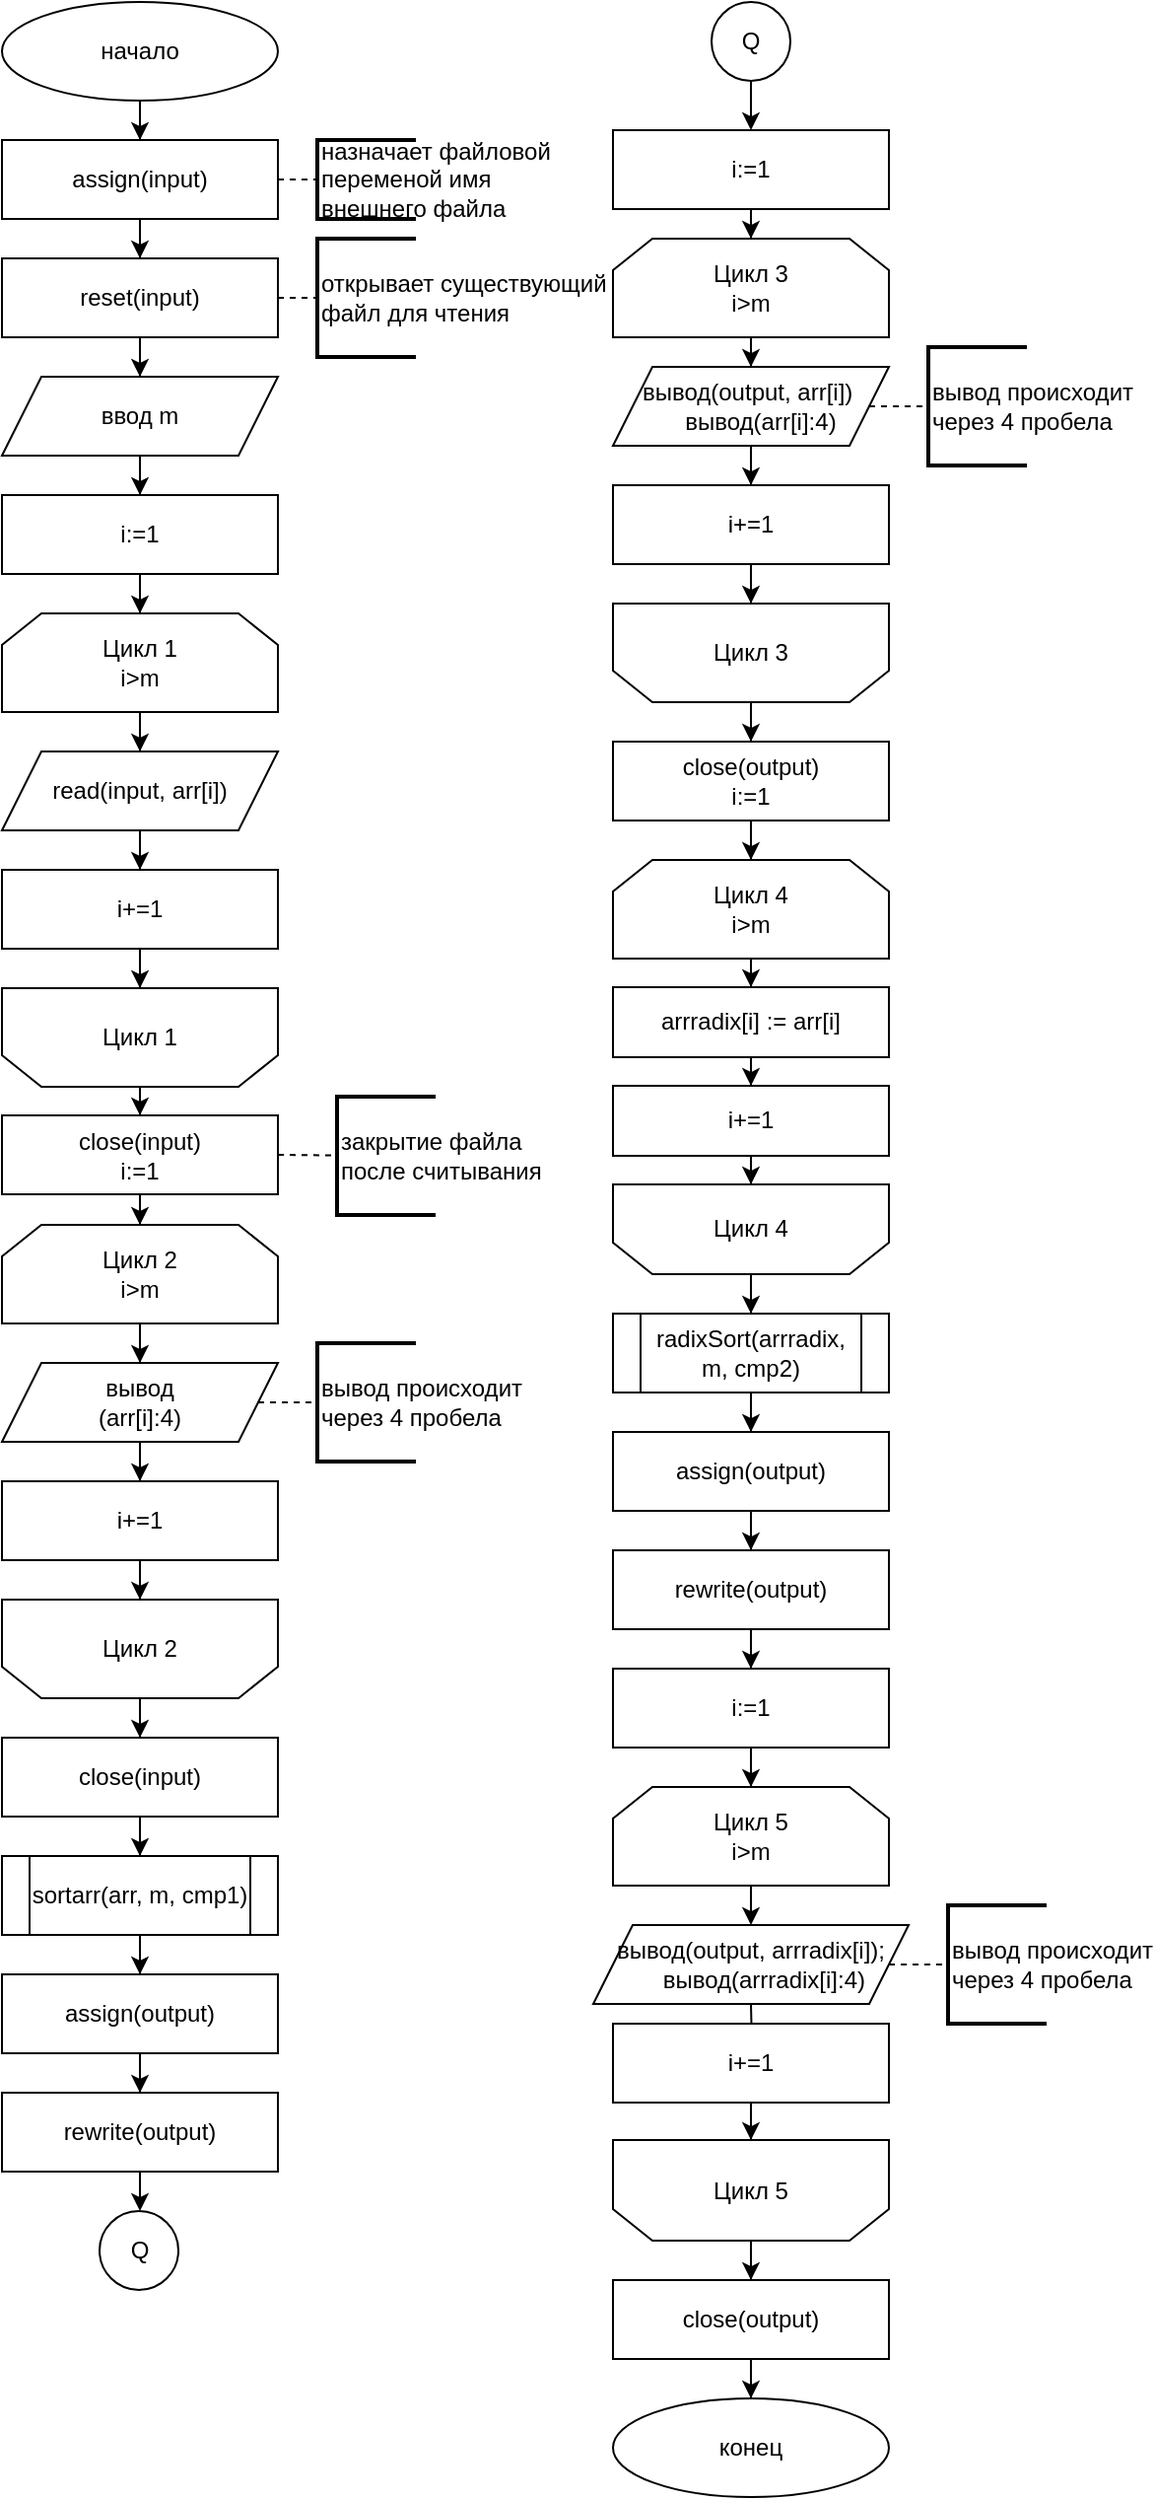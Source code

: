 <mxfile version="25.0.3">
  <diagram name="Страница — 1" id="T4vHSoEaz9Y3NxHWIX21">
    <mxGraphModel dx="1276" dy="555" grid="1" gridSize="10" guides="1" tooltips="1" connect="1" arrows="1" fold="1" page="1" pageScale="1" pageWidth="827" pageHeight="1169" math="0" shadow="0">
      <root>
        <mxCell id="0" />
        <mxCell id="1" parent="0" />
        <mxCell id="NSTDAEKcO842Duvz04iq-2" style="edgeStyle=orthogonalEdgeStyle;rounded=0;orthogonalLoop=1;jettySize=auto;html=1;" edge="1" parent="1" source="NSTDAEKcO842Duvz04iq-1" target="NSTDAEKcO842Duvz04iq-3">
          <mxGeometry relative="1" as="geometry">
            <mxPoint x="100" y="80" as="targetPoint" />
          </mxGeometry>
        </mxCell>
        <mxCell id="NSTDAEKcO842Duvz04iq-1" value="начало" style="ellipse;whiteSpace=wrap;html=1;" vertex="1" parent="1">
          <mxGeometry x="30" width="140" height="50" as="geometry" />
        </mxCell>
        <mxCell id="NSTDAEKcO842Duvz04iq-4" style="edgeStyle=orthogonalEdgeStyle;rounded=0;orthogonalLoop=1;jettySize=auto;html=1;" edge="1" parent="1" source="NSTDAEKcO842Duvz04iq-3" target="NSTDAEKcO842Duvz04iq-5">
          <mxGeometry relative="1" as="geometry">
            <mxPoint x="100" y="140" as="targetPoint" />
          </mxGeometry>
        </mxCell>
        <mxCell id="NSTDAEKcO842Duvz04iq-3" value="assign(input)" style="rounded=0;whiteSpace=wrap;html=1;" vertex="1" parent="1">
          <mxGeometry x="30" y="70" width="140" height="40" as="geometry" />
        </mxCell>
        <mxCell id="NSTDAEKcO842Duvz04iq-6" style="edgeStyle=orthogonalEdgeStyle;rounded=0;orthogonalLoop=1;jettySize=auto;html=1;" edge="1" parent="1" source="NSTDAEKcO842Duvz04iq-5" target="NSTDAEKcO842Duvz04iq-7">
          <mxGeometry relative="1" as="geometry">
            <mxPoint x="100" y="190" as="targetPoint" />
          </mxGeometry>
        </mxCell>
        <mxCell id="NSTDAEKcO842Duvz04iq-5" value="reset(input)" style="rounded=0;whiteSpace=wrap;html=1;" vertex="1" parent="1">
          <mxGeometry x="30" y="130" width="140" height="40" as="geometry" />
        </mxCell>
        <mxCell id="NSTDAEKcO842Duvz04iq-8" style="edgeStyle=orthogonalEdgeStyle;rounded=0;orthogonalLoop=1;jettySize=auto;html=1;" edge="1" parent="1" source="NSTDAEKcO842Duvz04iq-7" target="NSTDAEKcO842Duvz04iq-9">
          <mxGeometry relative="1" as="geometry">
            <mxPoint x="100" y="250" as="targetPoint" />
          </mxGeometry>
        </mxCell>
        <mxCell id="NSTDAEKcO842Duvz04iq-7" value="ввод m" style="shape=parallelogram;perimeter=parallelogramPerimeter;whiteSpace=wrap;html=1;fixedSize=1;" vertex="1" parent="1">
          <mxGeometry x="30" y="190" width="140" height="40" as="geometry" />
        </mxCell>
        <mxCell id="NSTDAEKcO842Duvz04iq-11" style="edgeStyle=orthogonalEdgeStyle;rounded=0;orthogonalLoop=1;jettySize=auto;html=1;" edge="1" parent="1" source="NSTDAEKcO842Duvz04iq-9" target="NSTDAEKcO842Duvz04iq-12">
          <mxGeometry relative="1" as="geometry">
            <mxPoint x="100" y="310" as="targetPoint" />
          </mxGeometry>
        </mxCell>
        <mxCell id="NSTDAEKcO842Duvz04iq-9" value="i:=1" style="rounded=0;whiteSpace=wrap;html=1;" vertex="1" parent="1">
          <mxGeometry x="30" y="250" width="140" height="40" as="geometry" />
        </mxCell>
        <mxCell id="NSTDAEKcO842Duvz04iq-14" style="edgeStyle=orthogonalEdgeStyle;rounded=0;orthogonalLoop=1;jettySize=auto;html=1;" edge="1" parent="1" source="NSTDAEKcO842Duvz04iq-12" target="NSTDAEKcO842Duvz04iq-15">
          <mxGeometry relative="1" as="geometry">
            <mxPoint x="100" y="390" as="targetPoint" />
          </mxGeometry>
        </mxCell>
        <mxCell id="NSTDAEKcO842Duvz04iq-12" value="Цикл 1&lt;div&gt;i&amp;gt;m&lt;/div&gt;" style="shape=loopLimit;whiteSpace=wrap;html=1;" vertex="1" parent="1">
          <mxGeometry x="30" y="310" width="140" height="50" as="geometry" />
        </mxCell>
        <mxCell id="NSTDAEKcO842Duvz04iq-16" style="edgeStyle=orthogonalEdgeStyle;rounded=0;orthogonalLoop=1;jettySize=auto;html=1;" edge="1" parent="1" source="NSTDAEKcO842Duvz04iq-22" target="NSTDAEKcO842Duvz04iq-17">
          <mxGeometry relative="1" as="geometry">
            <mxPoint x="100" y="440" as="targetPoint" />
          </mxGeometry>
        </mxCell>
        <mxCell id="NSTDAEKcO842Duvz04iq-15" value="read(input, arr[i])" style="shape=parallelogram;perimeter=parallelogramPerimeter;whiteSpace=wrap;html=1;fixedSize=1;" vertex="1" parent="1">
          <mxGeometry x="30" y="380" width="140" height="40" as="geometry" />
        </mxCell>
        <mxCell id="NSTDAEKcO842Duvz04iq-18" style="edgeStyle=orthogonalEdgeStyle;rounded=0;orthogonalLoop=1;jettySize=auto;html=1;" edge="1" parent="1" source="NSTDAEKcO842Duvz04iq-17" target="NSTDAEKcO842Duvz04iq-19">
          <mxGeometry relative="1" as="geometry">
            <mxPoint x="100" y="520" as="targetPoint" />
          </mxGeometry>
        </mxCell>
        <mxCell id="NSTDAEKcO842Duvz04iq-17" value="Цикл 1" style="shape=loopLimit;whiteSpace=wrap;html=1;direction=west;" vertex="1" parent="1">
          <mxGeometry x="30" y="500" width="140" height="50" as="geometry" />
        </mxCell>
        <mxCell id="NSTDAEKcO842Duvz04iq-20" style="edgeStyle=orthogonalEdgeStyle;rounded=0;orthogonalLoop=1;jettySize=auto;html=1;" edge="1" parent="1" source="NSTDAEKcO842Duvz04iq-19" target="NSTDAEKcO842Duvz04iq-21">
          <mxGeometry relative="1" as="geometry">
            <mxPoint x="100" y="580" as="targetPoint" />
          </mxGeometry>
        </mxCell>
        <mxCell id="NSTDAEKcO842Duvz04iq-19" value="close(input)&lt;div&gt;i:=1&lt;/div&gt;" style="rounded=0;whiteSpace=wrap;html=1;" vertex="1" parent="1">
          <mxGeometry x="30" y="564.5" width="140" height="40" as="geometry" />
        </mxCell>
        <mxCell id="NSTDAEKcO842Duvz04iq-24" style="edgeStyle=orthogonalEdgeStyle;rounded=0;orthogonalLoop=1;jettySize=auto;html=1;" edge="1" parent="1" source="NSTDAEKcO842Duvz04iq-21" target="NSTDAEKcO842Duvz04iq-25">
          <mxGeometry relative="1" as="geometry">
            <mxPoint x="100" y="690" as="targetPoint" />
          </mxGeometry>
        </mxCell>
        <mxCell id="NSTDAEKcO842Duvz04iq-21" value="Цикл 2&lt;div&gt;i&amp;gt;m&lt;/div&gt;" style="shape=loopLimit;whiteSpace=wrap;html=1;" vertex="1" parent="1">
          <mxGeometry x="30" y="620" width="140" height="50" as="geometry" />
        </mxCell>
        <mxCell id="NSTDAEKcO842Duvz04iq-23" value="" style="edgeStyle=orthogonalEdgeStyle;rounded=0;orthogonalLoop=1;jettySize=auto;html=1;" edge="1" parent="1" source="NSTDAEKcO842Duvz04iq-15" target="NSTDAEKcO842Duvz04iq-22">
          <mxGeometry relative="1" as="geometry">
            <mxPoint x="100" y="480" as="targetPoint" />
            <mxPoint x="100" y="420" as="sourcePoint" />
          </mxGeometry>
        </mxCell>
        <mxCell id="NSTDAEKcO842Duvz04iq-22" value="i+=1" style="rounded=0;whiteSpace=wrap;html=1;" vertex="1" parent="1">
          <mxGeometry x="30" y="440" width="140" height="40" as="geometry" />
        </mxCell>
        <mxCell id="NSTDAEKcO842Duvz04iq-26" style="edgeStyle=orthogonalEdgeStyle;rounded=0;orthogonalLoop=1;jettySize=auto;html=1;" edge="1" parent="1" source="NSTDAEKcO842Duvz04iq-25" target="NSTDAEKcO842Duvz04iq-27">
          <mxGeometry relative="1" as="geometry">
            <mxPoint x="100" y="750" as="targetPoint" />
          </mxGeometry>
        </mxCell>
        <mxCell id="NSTDAEKcO842Duvz04iq-25" value="вывод&lt;div&gt;(arr[i]:4)&lt;/div&gt;" style="shape=parallelogram;perimeter=parallelogramPerimeter;whiteSpace=wrap;html=1;fixedSize=1;" vertex="1" parent="1">
          <mxGeometry x="30" y="690" width="140" height="40" as="geometry" />
        </mxCell>
        <mxCell id="NSTDAEKcO842Duvz04iq-28" style="edgeStyle=orthogonalEdgeStyle;rounded=0;orthogonalLoop=1;jettySize=auto;html=1;" edge="1" parent="1" source="NSTDAEKcO842Duvz04iq-27" target="NSTDAEKcO842Duvz04iq-29">
          <mxGeometry relative="1" as="geometry">
            <mxPoint x="100" y="820" as="targetPoint" />
          </mxGeometry>
        </mxCell>
        <mxCell id="NSTDAEKcO842Duvz04iq-27" value="i+=1" style="rounded=0;whiteSpace=wrap;html=1;" vertex="1" parent="1">
          <mxGeometry x="30" y="750" width="140" height="40" as="geometry" />
        </mxCell>
        <mxCell id="NSTDAEKcO842Duvz04iq-31" style="edgeStyle=orthogonalEdgeStyle;rounded=0;orthogonalLoop=1;jettySize=auto;html=1;" edge="1" parent="1" source="NSTDAEKcO842Duvz04iq-29" target="NSTDAEKcO842Duvz04iq-32">
          <mxGeometry relative="1" as="geometry">
            <mxPoint x="100" y="880" as="targetPoint" />
          </mxGeometry>
        </mxCell>
        <mxCell id="NSTDAEKcO842Duvz04iq-29" value="Цикл 2" style="shape=loopLimit;whiteSpace=wrap;html=1;direction=west;" vertex="1" parent="1">
          <mxGeometry x="30" y="810" width="140" height="50" as="geometry" />
        </mxCell>
        <mxCell id="NSTDAEKcO842Duvz04iq-33" style="edgeStyle=orthogonalEdgeStyle;rounded=0;orthogonalLoop=1;jettySize=auto;html=1;" edge="1" parent="1" source="NSTDAEKcO842Duvz04iq-32" target="NSTDAEKcO842Duvz04iq-34">
          <mxGeometry relative="1" as="geometry">
            <mxPoint x="100" y="940" as="targetPoint" />
          </mxGeometry>
        </mxCell>
        <mxCell id="NSTDAEKcO842Duvz04iq-32" value="close(input)" style="rounded=0;whiteSpace=wrap;html=1;" vertex="1" parent="1">
          <mxGeometry x="30" y="880" width="140" height="40" as="geometry" />
        </mxCell>
        <mxCell id="NSTDAEKcO842Duvz04iq-35" style="edgeStyle=orthogonalEdgeStyle;rounded=0;orthogonalLoop=1;jettySize=auto;html=1;" edge="1" parent="1" source="NSTDAEKcO842Duvz04iq-34" target="NSTDAEKcO842Duvz04iq-36">
          <mxGeometry relative="1" as="geometry">
            <mxPoint x="100" y="1000" as="targetPoint" />
          </mxGeometry>
        </mxCell>
        <mxCell id="NSTDAEKcO842Duvz04iq-34" value="sortarr(arr, m, cmp1)" style="shape=process;whiteSpace=wrap;html=1;backgroundOutline=1;" vertex="1" parent="1">
          <mxGeometry x="30" y="940" width="140" height="40" as="geometry" />
        </mxCell>
        <mxCell id="NSTDAEKcO842Duvz04iq-37" style="edgeStyle=orthogonalEdgeStyle;rounded=0;orthogonalLoop=1;jettySize=auto;html=1;" edge="1" parent="1" source="NSTDAEKcO842Duvz04iq-36" target="NSTDAEKcO842Duvz04iq-38">
          <mxGeometry relative="1" as="geometry">
            <mxPoint x="100" y="1060" as="targetPoint" />
          </mxGeometry>
        </mxCell>
        <mxCell id="NSTDAEKcO842Duvz04iq-36" value="assign(output)" style="rounded=0;whiteSpace=wrap;html=1;" vertex="1" parent="1">
          <mxGeometry x="30" y="1000" width="140" height="40" as="geometry" />
        </mxCell>
        <mxCell id="NSTDAEKcO842Duvz04iq-39" style="edgeStyle=orthogonalEdgeStyle;rounded=0;orthogonalLoop=1;jettySize=auto;html=1;" edge="1" parent="1" source="NSTDAEKcO842Duvz04iq-38" target="NSTDAEKcO842Duvz04iq-40">
          <mxGeometry relative="1" as="geometry">
            <mxPoint x="100" y="1120" as="targetPoint" />
          </mxGeometry>
        </mxCell>
        <mxCell id="NSTDAEKcO842Duvz04iq-38" value="rewrite(output)" style="rounded=0;whiteSpace=wrap;html=1;" vertex="1" parent="1">
          <mxGeometry x="30" y="1060" width="140" height="40" as="geometry" />
        </mxCell>
        <mxCell id="NSTDAEKcO842Duvz04iq-40" value="Q" style="ellipse;whiteSpace=wrap;html=1;aspect=fixed;" vertex="1" parent="1">
          <mxGeometry x="79.5" y="1120" width="40" height="40" as="geometry" />
        </mxCell>
        <mxCell id="NSTDAEKcO842Duvz04iq-42" style="edgeStyle=orthogonalEdgeStyle;rounded=0;orthogonalLoop=1;jettySize=auto;html=1;" edge="1" parent="1" source="NSTDAEKcO842Duvz04iq-41" target="NSTDAEKcO842Duvz04iq-43">
          <mxGeometry relative="1" as="geometry">
            <mxPoint x="410" y="65" as="targetPoint" />
          </mxGeometry>
        </mxCell>
        <mxCell id="NSTDAEKcO842Duvz04iq-41" value="Q" style="ellipse;whiteSpace=wrap;html=1;aspect=fixed;" vertex="1" parent="1">
          <mxGeometry x="390" width="40" height="40" as="geometry" />
        </mxCell>
        <mxCell id="NSTDAEKcO842Duvz04iq-44" style="edgeStyle=orthogonalEdgeStyle;rounded=0;orthogonalLoop=1;jettySize=auto;html=1;" edge="1" parent="1" source="NSTDAEKcO842Duvz04iq-43" target="NSTDAEKcO842Duvz04iq-45">
          <mxGeometry relative="1" as="geometry">
            <mxPoint x="410" y="125" as="targetPoint" />
          </mxGeometry>
        </mxCell>
        <mxCell id="NSTDAEKcO842Duvz04iq-43" value="i:=1" style="rounded=0;whiteSpace=wrap;html=1;" vertex="1" parent="1">
          <mxGeometry x="340" y="65" width="140" height="40" as="geometry" />
        </mxCell>
        <mxCell id="NSTDAEKcO842Duvz04iq-46" style="edgeStyle=orthogonalEdgeStyle;rounded=0;orthogonalLoop=1;jettySize=auto;html=1;" edge="1" parent="1" source="NSTDAEKcO842Duvz04iq-45" target="NSTDAEKcO842Duvz04iq-47">
          <mxGeometry relative="1" as="geometry">
            <mxPoint x="410" y="195" as="targetPoint" />
          </mxGeometry>
        </mxCell>
        <mxCell id="NSTDAEKcO842Duvz04iq-45" value="Цикл 3&lt;div&gt;i&amp;gt;m&lt;/div&gt;" style="shape=loopLimit;whiteSpace=wrap;html=1;" vertex="1" parent="1">
          <mxGeometry x="340" y="120" width="140" height="50" as="geometry" />
        </mxCell>
        <mxCell id="NSTDAEKcO842Duvz04iq-48" style="edgeStyle=orthogonalEdgeStyle;rounded=0;orthogonalLoop=1;jettySize=auto;html=1;" edge="1" parent="1" source="NSTDAEKcO842Duvz04iq-47" target="NSTDAEKcO842Duvz04iq-49">
          <mxGeometry relative="1" as="geometry">
            <mxPoint x="410" y="245" as="targetPoint" />
          </mxGeometry>
        </mxCell>
        <mxCell id="NSTDAEKcO842Duvz04iq-47" value="&lt;div&gt;вывод(output, arr[i])&amp;nbsp;&lt;/div&gt;&lt;div&gt;&amp;nbsp; &amp;nbsp;вывод(arr[i]:4)&lt;/div&gt;" style="shape=parallelogram;perimeter=parallelogramPerimeter;whiteSpace=wrap;html=1;fixedSize=1;" vertex="1" parent="1">
          <mxGeometry x="340" y="185" width="140" height="40" as="geometry" />
        </mxCell>
        <mxCell id="NSTDAEKcO842Duvz04iq-50" style="edgeStyle=orthogonalEdgeStyle;rounded=0;orthogonalLoop=1;jettySize=auto;html=1;" edge="1" parent="1" source="NSTDAEKcO842Duvz04iq-49" target="NSTDAEKcO842Duvz04iq-51">
          <mxGeometry relative="1" as="geometry">
            <mxPoint x="410" y="305" as="targetPoint" />
          </mxGeometry>
        </mxCell>
        <mxCell id="NSTDAEKcO842Duvz04iq-49" value="i+=1" style="rounded=0;whiteSpace=wrap;html=1;" vertex="1" parent="1">
          <mxGeometry x="340" y="245" width="140" height="40" as="geometry" />
        </mxCell>
        <mxCell id="NSTDAEKcO842Duvz04iq-52" style="edgeStyle=orthogonalEdgeStyle;rounded=0;orthogonalLoop=1;jettySize=auto;html=1;" edge="1" parent="1" source="NSTDAEKcO842Duvz04iq-51" target="NSTDAEKcO842Duvz04iq-53">
          <mxGeometry relative="1" as="geometry">
            <mxPoint x="410" y="375" as="targetPoint" />
          </mxGeometry>
        </mxCell>
        <mxCell id="NSTDAEKcO842Duvz04iq-51" value="Цикл 3" style="shape=loopLimit;whiteSpace=wrap;html=1;direction=west;" vertex="1" parent="1">
          <mxGeometry x="340" y="305" width="140" height="50" as="geometry" />
        </mxCell>
        <mxCell id="NSTDAEKcO842Duvz04iq-54" style="edgeStyle=orthogonalEdgeStyle;rounded=0;orthogonalLoop=1;jettySize=auto;html=1;" edge="1" parent="1" source="NSTDAEKcO842Duvz04iq-53" target="NSTDAEKcO842Duvz04iq-55">
          <mxGeometry relative="1" as="geometry">
            <mxPoint x="410" y="435" as="targetPoint" />
          </mxGeometry>
        </mxCell>
        <mxCell id="NSTDAEKcO842Duvz04iq-53" value="close(output)&lt;div&gt;i:=1&lt;/div&gt;" style="rounded=0;whiteSpace=wrap;html=1;" vertex="1" parent="1">
          <mxGeometry x="340" y="375" width="140" height="40" as="geometry" />
        </mxCell>
        <mxCell id="NSTDAEKcO842Duvz04iq-56" style="edgeStyle=orthogonalEdgeStyle;rounded=0;orthogonalLoop=1;jettySize=auto;html=1;" edge="1" parent="1" source="NSTDAEKcO842Duvz04iq-55" target="NSTDAEKcO842Duvz04iq-57">
          <mxGeometry relative="1" as="geometry">
            <mxPoint x="410" y="505" as="targetPoint" />
          </mxGeometry>
        </mxCell>
        <mxCell id="NSTDAEKcO842Duvz04iq-55" value="Цикл 4&lt;div&gt;i&amp;gt;m&lt;/div&gt;" style="shape=loopLimit;whiteSpace=wrap;html=1;" vertex="1" parent="1">
          <mxGeometry x="340" y="435" width="140" height="50" as="geometry" />
        </mxCell>
        <mxCell id="NSTDAEKcO842Duvz04iq-58" style="edgeStyle=orthogonalEdgeStyle;rounded=0;orthogonalLoop=1;jettySize=auto;html=1;" edge="1" parent="1" source="NSTDAEKcO842Duvz04iq-57" target="NSTDAEKcO842Duvz04iq-59">
          <mxGeometry relative="1" as="geometry">
            <mxPoint x="410" y="555" as="targetPoint" />
          </mxGeometry>
        </mxCell>
        <mxCell id="NSTDAEKcO842Duvz04iq-57" value="arrradix[i] := arr[i]" style="rounded=0;whiteSpace=wrap;html=1;" vertex="1" parent="1">
          <mxGeometry x="340" y="499.5" width="140" height="35.5" as="geometry" />
        </mxCell>
        <mxCell id="NSTDAEKcO842Duvz04iq-60" style="edgeStyle=orthogonalEdgeStyle;rounded=0;orthogonalLoop=1;jettySize=auto;html=1;" edge="1" parent="1" source="NSTDAEKcO842Duvz04iq-59" target="NSTDAEKcO842Duvz04iq-61">
          <mxGeometry relative="1" as="geometry">
            <mxPoint x="410" y="605" as="targetPoint" />
          </mxGeometry>
        </mxCell>
        <mxCell id="NSTDAEKcO842Duvz04iq-59" value="i+=1" style="rounded=0;whiteSpace=wrap;html=1;" vertex="1" parent="1">
          <mxGeometry x="340" y="549.5" width="140" height="35.5" as="geometry" />
        </mxCell>
        <mxCell id="NSTDAEKcO842Duvz04iq-62" style="edgeStyle=orthogonalEdgeStyle;rounded=0;orthogonalLoop=1;jettySize=auto;html=1;" edge="1" parent="1" source="NSTDAEKcO842Duvz04iq-61" target="NSTDAEKcO842Duvz04iq-64">
          <mxGeometry relative="1" as="geometry">
            <mxPoint x="410" y="665" as="targetPoint" />
          </mxGeometry>
        </mxCell>
        <mxCell id="NSTDAEKcO842Duvz04iq-61" value="Цикл 4" style="shape=loopLimit;whiteSpace=wrap;html=1;direction=west;" vertex="1" parent="1">
          <mxGeometry x="340" y="599.5" width="140" height="45.5" as="geometry" />
        </mxCell>
        <mxCell id="NSTDAEKcO842Duvz04iq-65" style="edgeStyle=orthogonalEdgeStyle;rounded=0;orthogonalLoop=1;jettySize=auto;html=1;" edge="1" parent="1" source="NSTDAEKcO842Duvz04iq-64" target="NSTDAEKcO842Duvz04iq-66">
          <mxGeometry relative="1" as="geometry">
            <mxPoint x="410" y="725" as="targetPoint" />
          </mxGeometry>
        </mxCell>
        <mxCell id="NSTDAEKcO842Duvz04iq-64" value="radixSort(arrradix, m, cmp2)" style="shape=process;whiteSpace=wrap;html=1;backgroundOutline=1;" vertex="1" parent="1">
          <mxGeometry x="340" y="665" width="140" height="40" as="geometry" />
        </mxCell>
        <mxCell id="NSTDAEKcO842Duvz04iq-67" style="edgeStyle=orthogonalEdgeStyle;rounded=0;orthogonalLoop=1;jettySize=auto;html=1;" edge="1" parent="1" source="NSTDAEKcO842Duvz04iq-66" target="NSTDAEKcO842Duvz04iq-68">
          <mxGeometry relative="1" as="geometry">
            <mxPoint x="410" y="785" as="targetPoint" />
          </mxGeometry>
        </mxCell>
        <mxCell id="NSTDAEKcO842Duvz04iq-66" value="assign(output)" style="rounded=0;whiteSpace=wrap;html=1;" vertex="1" parent="1">
          <mxGeometry x="340" y="725" width="140" height="40" as="geometry" />
        </mxCell>
        <mxCell id="NSTDAEKcO842Duvz04iq-69" style="edgeStyle=orthogonalEdgeStyle;rounded=0;orthogonalLoop=1;jettySize=auto;html=1;" edge="1" parent="1" source="NSTDAEKcO842Duvz04iq-68" target="NSTDAEKcO842Duvz04iq-70">
          <mxGeometry relative="1" as="geometry">
            <mxPoint x="410" y="845" as="targetPoint" />
          </mxGeometry>
        </mxCell>
        <mxCell id="NSTDAEKcO842Duvz04iq-68" value="rewrite(output)" style="rounded=0;whiteSpace=wrap;html=1;" vertex="1" parent="1">
          <mxGeometry x="340" y="785" width="140" height="40" as="geometry" />
        </mxCell>
        <mxCell id="NSTDAEKcO842Duvz04iq-71" style="edgeStyle=orthogonalEdgeStyle;rounded=0;orthogonalLoop=1;jettySize=auto;html=1;" edge="1" parent="1" source="NSTDAEKcO842Duvz04iq-70" target="NSTDAEKcO842Duvz04iq-72">
          <mxGeometry relative="1" as="geometry">
            <mxPoint x="410" y="905" as="targetPoint" />
          </mxGeometry>
        </mxCell>
        <mxCell id="NSTDAEKcO842Duvz04iq-70" value="i:=1" style="rounded=0;whiteSpace=wrap;html=1;" vertex="1" parent="1">
          <mxGeometry x="340" y="845" width="140" height="40" as="geometry" />
        </mxCell>
        <mxCell id="NSTDAEKcO842Duvz04iq-74" style="edgeStyle=orthogonalEdgeStyle;rounded=0;orthogonalLoop=1;jettySize=auto;html=1;" edge="1" parent="1" source="NSTDAEKcO842Duvz04iq-72">
          <mxGeometry relative="1" as="geometry">
            <mxPoint x="410" y="975" as="targetPoint" />
          </mxGeometry>
        </mxCell>
        <mxCell id="NSTDAEKcO842Duvz04iq-72" value="Цикл 5&lt;div&gt;i&amp;gt;m&lt;/div&gt;" style="shape=loopLimit;whiteSpace=wrap;html=1;" vertex="1" parent="1">
          <mxGeometry x="340" y="905" width="140" height="50" as="geometry" />
        </mxCell>
        <mxCell id="NSTDAEKcO842Duvz04iq-77" style="edgeStyle=orthogonalEdgeStyle;rounded=0;orthogonalLoop=1;jettySize=auto;html=1;" edge="1" parent="1" target="NSTDAEKcO842Duvz04iq-78">
          <mxGeometry relative="1" as="geometry">
            <mxPoint x="410" y="1035" as="targetPoint" />
            <mxPoint x="410" y="1015" as="sourcePoint" />
          </mxGeometry>
        </mxCell>
        <mxCell id="NSTDAEKcO842Duvz04iq-76" value="&lt;div&gt;вывод(output, arrradix[i]);&lt;/div&gt;&lt;div&gt;&amp;nbsp; &amp;nbsp; вывод(arrradix[i]:4)&lt;/div&gt;" style="shape=parallelogram;perimeter=parallelogramPerimeter;whiteSpace=wrap;html=1;fixedSize=1;" vertex="1" parent="1">
          <mxGeometry x="330" y="975" width="160" height="40" as="geometry" />
        </mxCell>
        <mxCell id="NSTDAEKcO842Duvz04iq-79" style="edgeStyle=orthogonalEdgeStyle;rounded=0;orthogonalLoop=1;jettySize=auto;html=1;" edge="1" parent="1" source="NSTDAEKcO842Duvz04iq-78" target="NSTDAEKcO842Duvz04iq-80">
          <mxGeometry relative="1" as="geometry">
            <mxPoint x="410" y="1085" as="targetPoint" />
          </mxGeometry>
        </mxCell>
        <mxCell id="NSTDAEKcO842Duvz04iq-78" value="i+=1" style="rounded=0;whiteSpace=wrap;html=1;" vertex="1" parent="1">
          <mxGeometry x="340" y="1025" width="140" height="40" as="geometry" />
        </mxCell>
        <mxCell id="NSTDAEKcO842Duvz04iq-81" style="edgeStyle=orthogonalEdgeStyle;rounded=0;orthogonalLoop=1;jettySize=auto;html=1;" edge="1" parent="1" source="NSTDAEKcO842Duvz04iq-80" target="NSTDAEKcO842Duvz04iq-82">
          <mxGeometry relative="1" as="geometry">
            <mxPoint x="410" y="1155" as="targetPoint" />
          </mxGeometry>
        </mxCell>
        <mxCell id="NSTDAEKcO842Duvz04iq-80" value="Цикл 5" style="shape=loopLimit;whiteSpace=wrap;html=1;direction=west;" vertex="1" parent="1">
          <mxGeometry x="340" y="1084" width="140" height="51" as="geometry" />
        </mxCell>
        <mxCell id="NSTDAEKcO842Duvz04iq-83" style="edgeStyle=orthogonalEdgeStyle;rounded=0;orthogonalLoop=1;jettySize=auto;html=1;" edge="1" parent="1" source="NSTDAEKcO842Duvz04iq-82" target="NSTDAEKcO842Duvz04iq-84">
          <mxGeometry relative="1" as="geometry">
            <mxPoint x="410" y="1215" as="targetPoint" />
          </mxGeometry>
        </mxCell>
        <mxCell id="NSTDAEKcO842Duvz04iq-82" value="close(output)" style="rounded=0;whiteSpace=wrap;html=1;" vertex="1" parent="1">
          <mxGeometry x="340" y="1155" width="140" height="40" as="geometry" />
        </mxCell>
        <mxCell id="NSTDAEKcO842Duvz04iq-84" value="конец" style="ellipse;whiteSpace=wrap;html=1;" vertex="1" parent="1">
          <mxGeometry x="340" y="1215" width="140" height="50" as="geometry" />
        </mxCell>
        <mxCell id="NSTDAEKcO842Duvz04iq-85" value="" style="endArrow=none;dashed=1;html=1;rounded=0;" edge="1" parent="1" target="NSTDAEKcO842Duvz04iq-86">
          <mxGeometry width="50" height="50" relative="1" as="geometry">
            <mxPoint x="480" y="995" as="sourcePoint" />
            <mxPoint x="520" y="995" as="targetPoint" />
          </mxGeometry>
        </mxCell>
        <mxCell id="NSTDAEKcO842Duvz04iq-86" value="вывод происходит&lt;div&gt;через 4 пробела&lt;/div&gt;" style="strokeWidth=2;html=1;shape=mxgraph.flowchart.annotation_1;align=left;pointerEvents=1;" vertex="1" parent="1">
          <mxGeometry x="510" y="965" width="50" height="60" as="geometry" />
        </mxCell>
        <mxCell id="NSTDAEKcO842Duvz04iq-87" value="" style="endArrow=none;dashed=1;html=1;rounded=0;" edge="1" target="NSTDAEKcO842Duvz04iq-88" parent="1">
          <mxGeometry width="50" height="50" relative="1" as="geometry">
            <mxPoint x="470" y="205" as="sourcePoint" />
            <mxPoint x="510" y="205" as="targetPoint" />
          </mxGeometry>
        </mxCell>
        <mxCell id="NSTDAEKcO842Duvz04iq-88" value="вывод происходит&lt;div&gt;через 4 пробела&lt;/div&gt;" style="strokeWidth=2;html=1;shape=mxgraph.flowchart.annotation_1;align=left;pointerEvents=1;" vertex="1" parent="1">
          <mxGeometry x="500" y="175" width="50" height="60" as="geometry" />
        </mxCell>
        <mxCell id="NSTDAEKcO842Duvz04iq-89" value="" style="endArrow=none;dashed=1;html=1;rounded=0;" edge="1" target="NSTDAEKcO842Duvz04iq-90" parent="1">
          <mxGeometry width="50" height="50" relative="1" as="geometry">
            <mxPoint x="160" y="710" as="sourcePoint" />
            <mxPoint x="200" y="710" as="targetPoint" />
          </mxGeometry>
        </mxCell>
        <mxCell id="NSTDAEKcO842Duvz04iq-90" value="вывод происходит&lt;div&gt;через 4 пробела&lt;/div&gt;" style="strokeWidth=2;html=1;shape=mxgraph.flowchart.annotation_1;align=left;pointerEvents=1;" vertex="1" parent="1">
          <mxGeometry x="190" y="680" width="50" height="60" as="geometry" />
        </mxCell>
        <mxCell id="NSTDAEKcO842Duvz04iq-91" value="" style="endArrow=none;dashed=1;html=1;rounded=0;" edge="1" target="NSTDAEKcO842Duvz04iq-92" parent="1">
          <mxGeometry width="50" height="50" relative="1" as="geometry">
            <mxPoint x="170" y="90" as="sourcePoint" />
            <mxPoint x="210" y="90" as="targetPoint" />
          </mxGeometry>
        </mxCell>
        <mxCell id="NSTDAEKcO842Duvz04iq-92" value="назначает файловой&lt;div&gt;переменой имя&lt;/div&gt;&lt;div&gt;внешнего файла&lt;/div&gt;" style="strokeWidth=2;html=1;shape=mxgraph.flowchart.annotation_1;align=left;pointerEvents=1;" vertex="1" parent="1">
          <mxGeometry x="190" y="70" width="50" height="40" as="geometry" />
        </mxCell>
        <mxCell id="NSTDAEKcO842Duvz04iq-93" value="" style="endArrow=none;dashed=1;html=1;rounded=0;" edge="1" target="NSTDAEKcO842Duvz04iq-94" parent="1">
          <mxGeometry width="50" height="50" relative="1" as="geometry">
            <mxPoint x="170" y="150" as="sourcePoint" />
            <mxPoint x="210" y="150" as="targetPoint" />
          </mxGeometry>
        </mxCell>
        <mxCell id="NSTDAEKcO842Duvz04iq-94" value="открывает существующий&lt;div&gt;файл для чтения&lt;/div&gt;" style="strokeWidth=2;html=1;shape=mxgraph.flowchart.annotation_1;align=left;pointerEvents=1;" vertex="1" parent="1">
          <mxGeometry x="190" y="120" width="50" height="60" as="geometry" />
        </mxCell>
        <mxCell id="NSTDAEKcO842Duvz04iq-95" value="" style="endArrow=none;dashed=1;html=1;rounded=0;exitX=1;exitY=0.5;exitDx=0;exitDy=0;" edge="1" target="NSTDAEKcO842Duvz04iq-96" parent="1" source="NSTDAEKcO842Duvz04iq-19">
          <mxGeometry width="50" height="50" relative="1" as="geometry">
            <mxPoint x="160" y="585" as="sourcePoint" />
            <mxPoint x="200" y="585" as="targetPoint" />
          </mxGeometry>
        </mxCell>
        <mxCell id="NSTDAEKcO842Duvz04iq-96" value="закрытие файла&lt;div&gt;после считывания&lt;/div&gt;" style="strokeWidth=2;html=1;shape=mxgraph.flowchart.annotation_1;align=left;pointerEvents=1;" vertex="1" parent="1">
          <mxGeometry x="200" y="555" width="50" height="60" as="geometry" />
        </mxCell>
      </root>
    </mxGraphModel>
  </diagram>
</mxfile>
